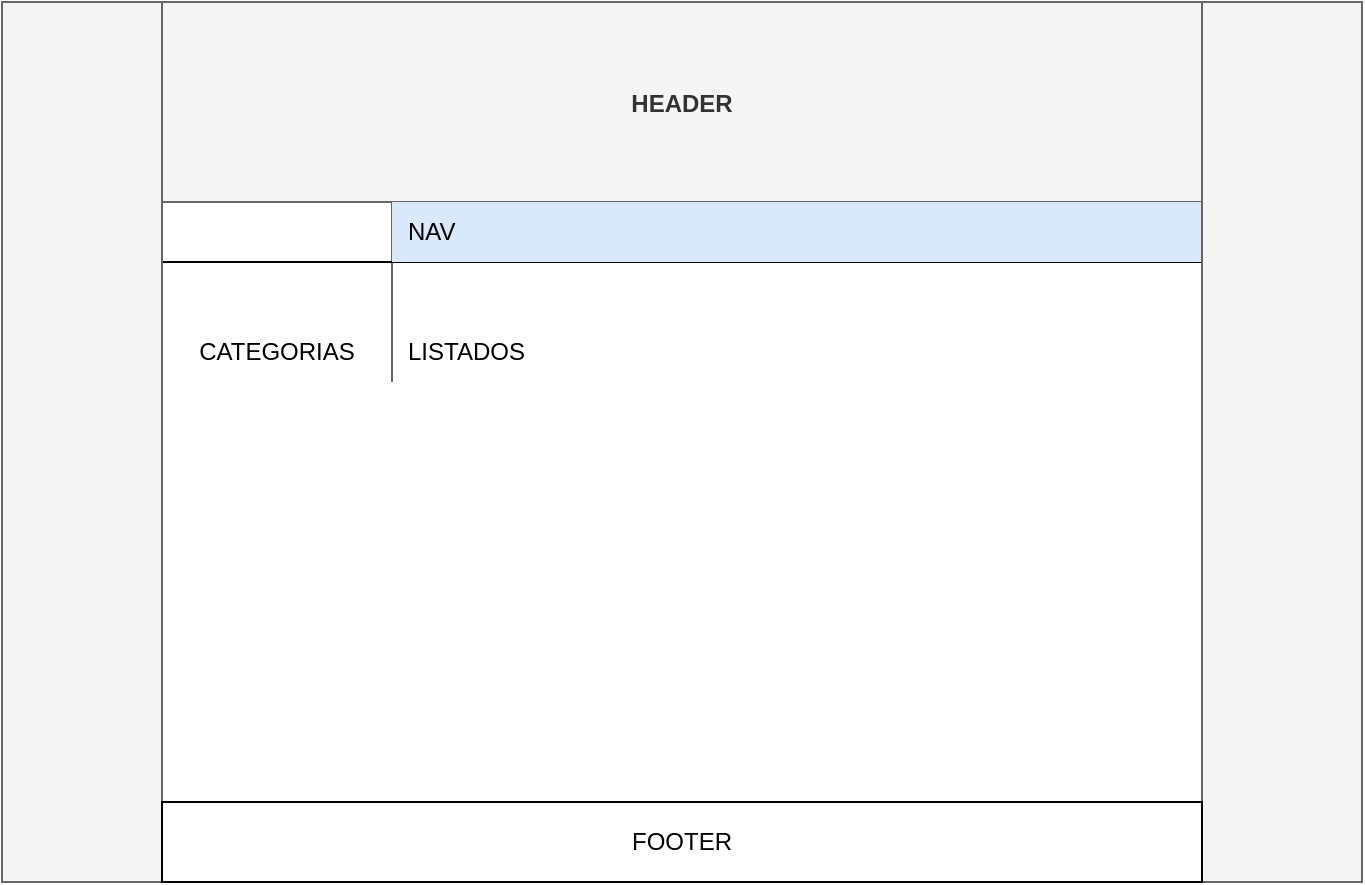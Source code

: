 <mxfile version="15.5.5" type="github">
  <diagram id="jsKBmcw9XDLF36DNfqzG" name="Page-1">
    <mxGraphModel dx="1102" dy="582" grid="1" gridSize="10" guides="1" tooltips="1" connect="1" arrows="1" fold="1" page="1" pageScale="1" pageWidth="827" pageHeight="1169" math="0" shadow="0">
      <root>
        <mxCell id="0" />
        <mxCell id="1" parent="0" />
        <mxCell id="xqfS3pqLxpIEDJ5l6RaL-1" value="HEADER" style="shape=table;startSize=100;container=1;collapsible=0;childLayout=tableLayout;fixedRows=1;rowLines=0;fontStyle=1;align=center;pointerEvents=1;fillColor=#f5f5f5;strokeColor=#666666;fontColor=#333333;" vertex="1" parent="1">
          <mxGeometry x="160" y="40" width="520" height="440" as="geometry" />
        </mxCell>
        <mxCell id="xqfS3pqLxpIEDJ5l6RaL-2" value="" style="shape=partialRectangle;html=1;whiteSpace=wrap;collapsible=0;dropTarget=0;pointerEvents=1;fillColor=none;top=0;left=0;bottom=1;right=0;points=[[0,0.5],[1,0.5]];portConstraint=eastwest;" vertex="1" parent="xqfS3pqLxpIEDJ5l6RaL-1">
          <mxGeometry y="100" width="520" height="30" as="geometry" />
        </mxCell>
        <mxCell id="xqfS3pqLxpIEDJ5l6RaL-3" value="" style="shape=partialRectangle;html=1;whiteSpace=wrap;connectable=0;fillColor=none;top=0;left=0;bottom=0;right=0;overflow=hidden;pointerEvents=1;" vertex="1" parent="xqfS3pqLxpIEDJ5l6RaL-2">
          <mxGeometry width="115" height="30" as="geometry">
            <mxRectangle width="115" height="30" as="alternateBounds" />
          </mxGeometry>
        </mxCell>
        <mxCell id="xqfS3pqLxpIEDJ5l6RaL-4" value="NAV" style="shape=partialRectangle;html=1;whiteSpace=wrap;connectable=0;fillColor=#dae8fc;top=0;left=0;bottom=0;right=0;align=left;spacingLeft=6;overflow=hidden;pointerEvents=1;strokeColor=#6c8ebf;" vertex="1" parent="xqfS3pqLxpIEDJ5l6RaL-2">
          <mxGeometry x="115" width="405" height="30" as="geometry">
            <mxRectangle width="405" height="30" as="alternateBounds" />
          </mxGeometry>
        </mxCell>
        <mxCell id="xqfS3pqLxpIEDJ5l6RaL-5" value="" style="shape=partialRectangle;html=1;whiteSpace=wrap;collapsible=0;dropTarget=0;pointerEvents=1;fillColor=none;top=0;left=0;bottom=0;right=0;points=[[0,0.5],[1,0.5]];portConstraint=eastwest;" vertex="1" parent="xqfS3pqLxpIEDJ5l6RaL-1">
          <mxGeometry y="130" width="520" height="30" as="geometry" />
        </mxCell>
        <mxCell id="xqfS3pqLxpIEDJ5l6RaL-6" value="" style="shape=partialRectangle;html=1;whiteSpace=wrap;connectable=0;fillColor=none;top=0;left=0;bottom=0;right=0;overflow=hidden;pointerEvents=1;" vertex="1" parent="xqfS3pqLxpIEDJ5l6RaL-5">
          <mxGeometry width="115" height="30" as="geometry">
            <mxRectangle width="115" height="30" as="alternateBounds" />
          </mxGeometry>
        </mxCell>
        <mxCell id="xqfS3pqLxpIEDJ5l6RaL-7" value="" style="shape=partialRectangle;html=1;whiteSpace=wrap;connectable=0;fillColor=none;top=0;left=0;bottom=0;right=0;align=left;spacingLeft=6;overflow=hidden;pointerEvents=1;" vertex="1" parent="xqfS3pqLxpIEDJ5l6RaL-5">
          <mxGeometry x="115" width="405" height="30" as="geometry">
            <mxRectangle width="405" height="30" as="alternateBounds" />
          </mxGeometry>
        </mxCell>
        <mxCell id="xqfS3pqLxpIEDJ5l6RaL-8" value="" style="shape=partialRectangle;html=1;whiteSpace=wrap;collapsible=0;dropTarget=0;pointerEvents=1;fillColor=none;top=0;left=0;bottom=0;right=0;points=[[0,0.5],[1,0.5]];portConstraint=eastwest;" vertex="1" parent="xqfS3pqLxpIEDJ5l6RaL-1">
          <mxGeometry y="160" width="520" height="30" as="geometry" />
        </mxCell>
        <mxCell id="xqfS3pqLxpIEDJ5l6RaL-9" value="CATEGORIAS" style="shape=partialRectangle;html=1;whiteSpace=wrap;connectable=0;fillColor=none;top=0;left=0;bottom=0;right=0;overflow=hidden;pointerEvents=1;" vertex="1" parent="xqfS3pqLxpIEDJ5l6RaL-8">
          <mxGeometry width="115" height="30" as="geometry">
            <mxRectangle width="115" height="30" as="alternateBounds" />
          </mxGeometry>
        </mxCell>
        <mxCell id="xqfS3pqLxpIEDJ5l6RaL-10" value="LISTADOS" style="shape=partialRectangle;html=1;whiteSpace=wrap;connectable=0;fillColor=none;top=0;left=0;bottom=0;right=0;align=left;spacingLeft=6;overflow=hidden;pointerEvents=1;" vertex="1" parent="xqfS3pqLxpIEDJ5l6RaL-8">
          <mxGeometry x="115" width="405" height="30" as="geometry">
            <mxRectangle width="405" height="30" as="alternateBounds" />
          </mxGeometry>
        </mxCell>
        <mxCell id="xqfS3pqLxpIEDJ5l6RaL-14" value="" style="verticalLabelPosition=bottom;verticalAlign=top;html=1;shape=mxgraph.basic.rect;fillColor2=none;strokeWidth=1;size=20;indent=5;fillColor=#f5f5f5;fontColor=#333333;strokeColor=#666666;" vertex="1" parent="1">
          <mxGeometry x="80" y="40" width="80" height="440" as="geometry" />
        </mxCell>
        <mxCell id="xqfS3pqLxpIEDJ5l6RaL-15" value="" style="verticalLabelPosition=bottom;verticalAlign=top;html=1;shape=mxgraph.basic.rect;fillColor2=none;strokeWidth=1;size=20;indent=5;fillColor=#f5f5f5;fontColor=#333333;strokeColor=#666666;" vertex="1" parent="1">
          <mxGeometry x="680" y="40" width="80" height="440" as="geometry" />
        </mxCell>
        <mxCell id="xqfS3pqLxpIEDJ5l6RaL-17" value="FOOTER" style="rounded=0;whiteSpace=wrap;html=1;" vertex="1" parent="1">
          <mxGeometry x="160" y="440" width="520" height="40" as="geometry" />
        </mxCell>
      </root>
    </mxGraphModel>
  </diagram>
</mxfile>
